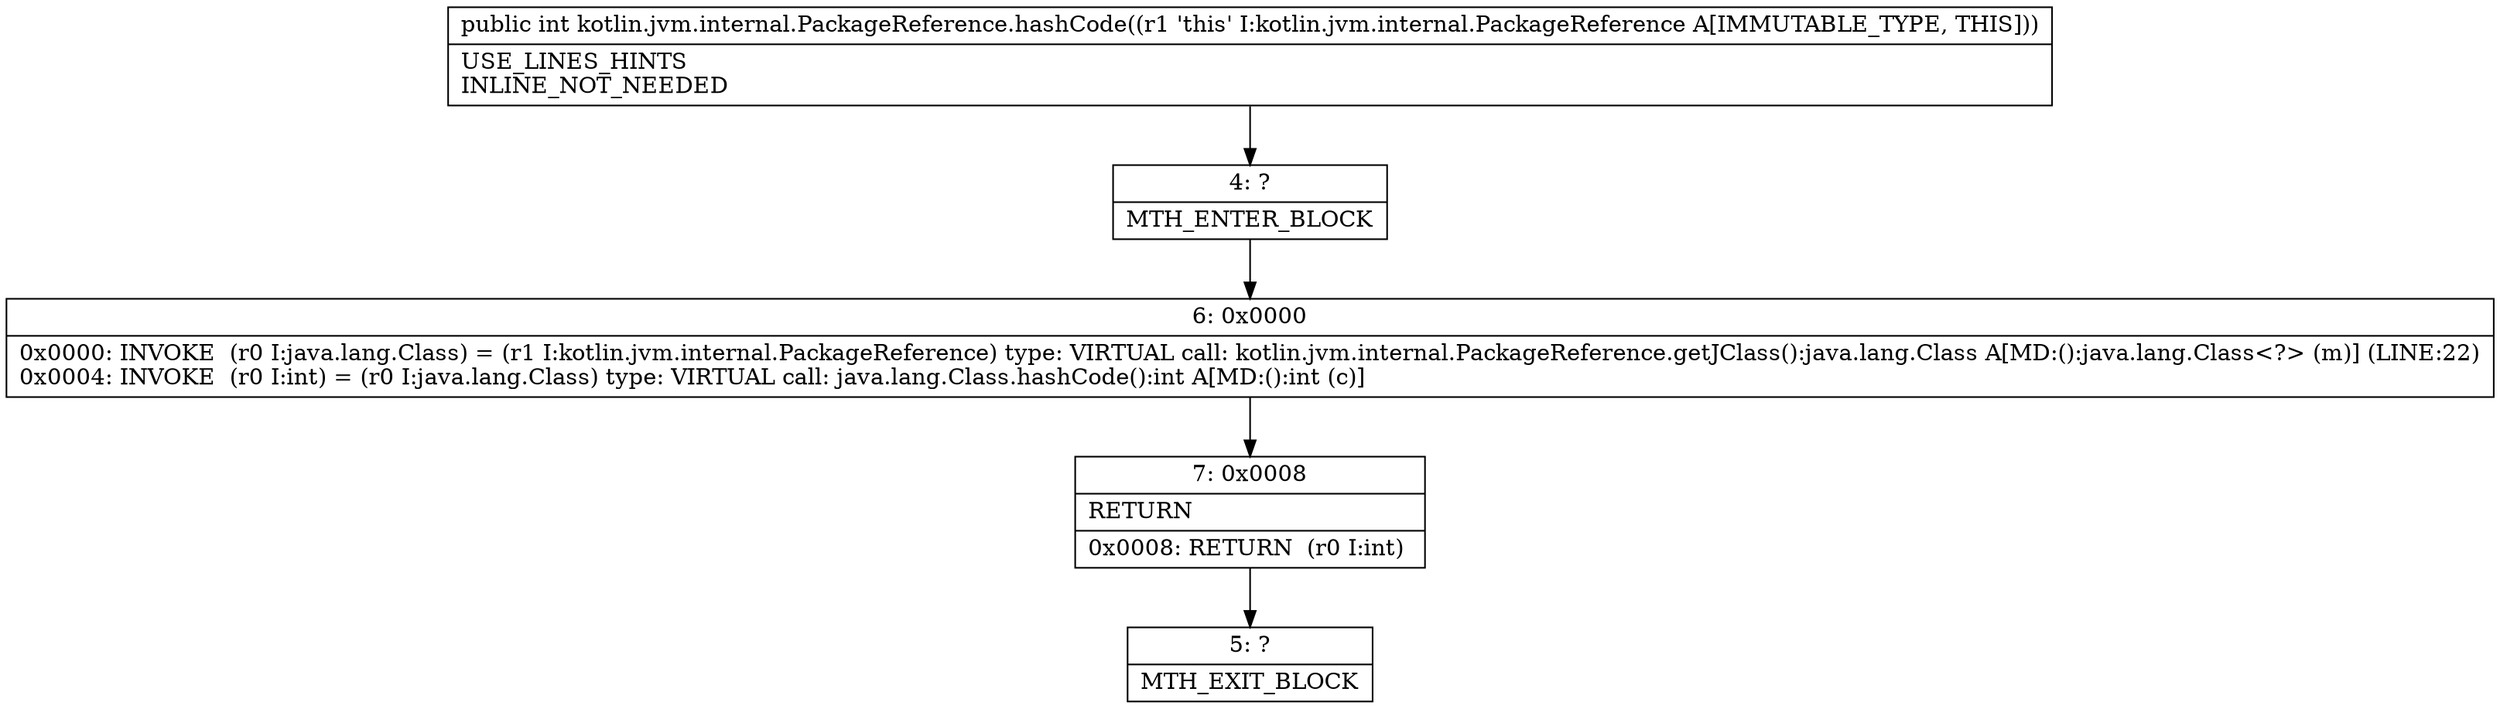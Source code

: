digraph "CFG forkotlin.jvm.internal.PackageReference.hashCode()I" {
Node_4 [shape=record,label="{4\:\ ?|MTH_ENTER_BLOCK\l}"];
Node_6 [shape=record,label="{6\:\ 0x0000|0x0000: INVOKE  (r0 I:java.lang.Class) = (r1 I:kotlin.jvm.internal.PackageReference) type: VIRTUAL call: kotlin.jvm.internal.PackageReference.getJClass():java.lang.Class A[MD:():java.lang.Class\<?\> (m)] (LINE:22)\l0x0004: INVOKE  (r0 I:int) = (r0 I:java.lang.Class) type: VIRTUAL call: java.lang.Class.hashCode():int A[MD:():int (c)]\l}"];
Node_7 [shape=record,label="{7\:\ 0x0008|RETURN\l|0x0008: RETURN  (r0 I:int) \l}"];
Node_5 [shape=record,label="{5\:\ ?|MTH_EXIT_BLOCK\l}"];
MethodNode[shape=record,label="{public int kotlin.jvm.internal.PackageReference.hashCode((r1 'this' I:kotlin.jvm.internal.PackageReference A[IMMUTABLE_TYPE, THIS]))  | USE_LINES_HINTS\lINLINE_NOT_NEEDED\l}"];
MethodNode -> Node_4;Node_4 -> Node_6;
Node_6 -> Node_7;
Node_7 -> Node_5;
}

